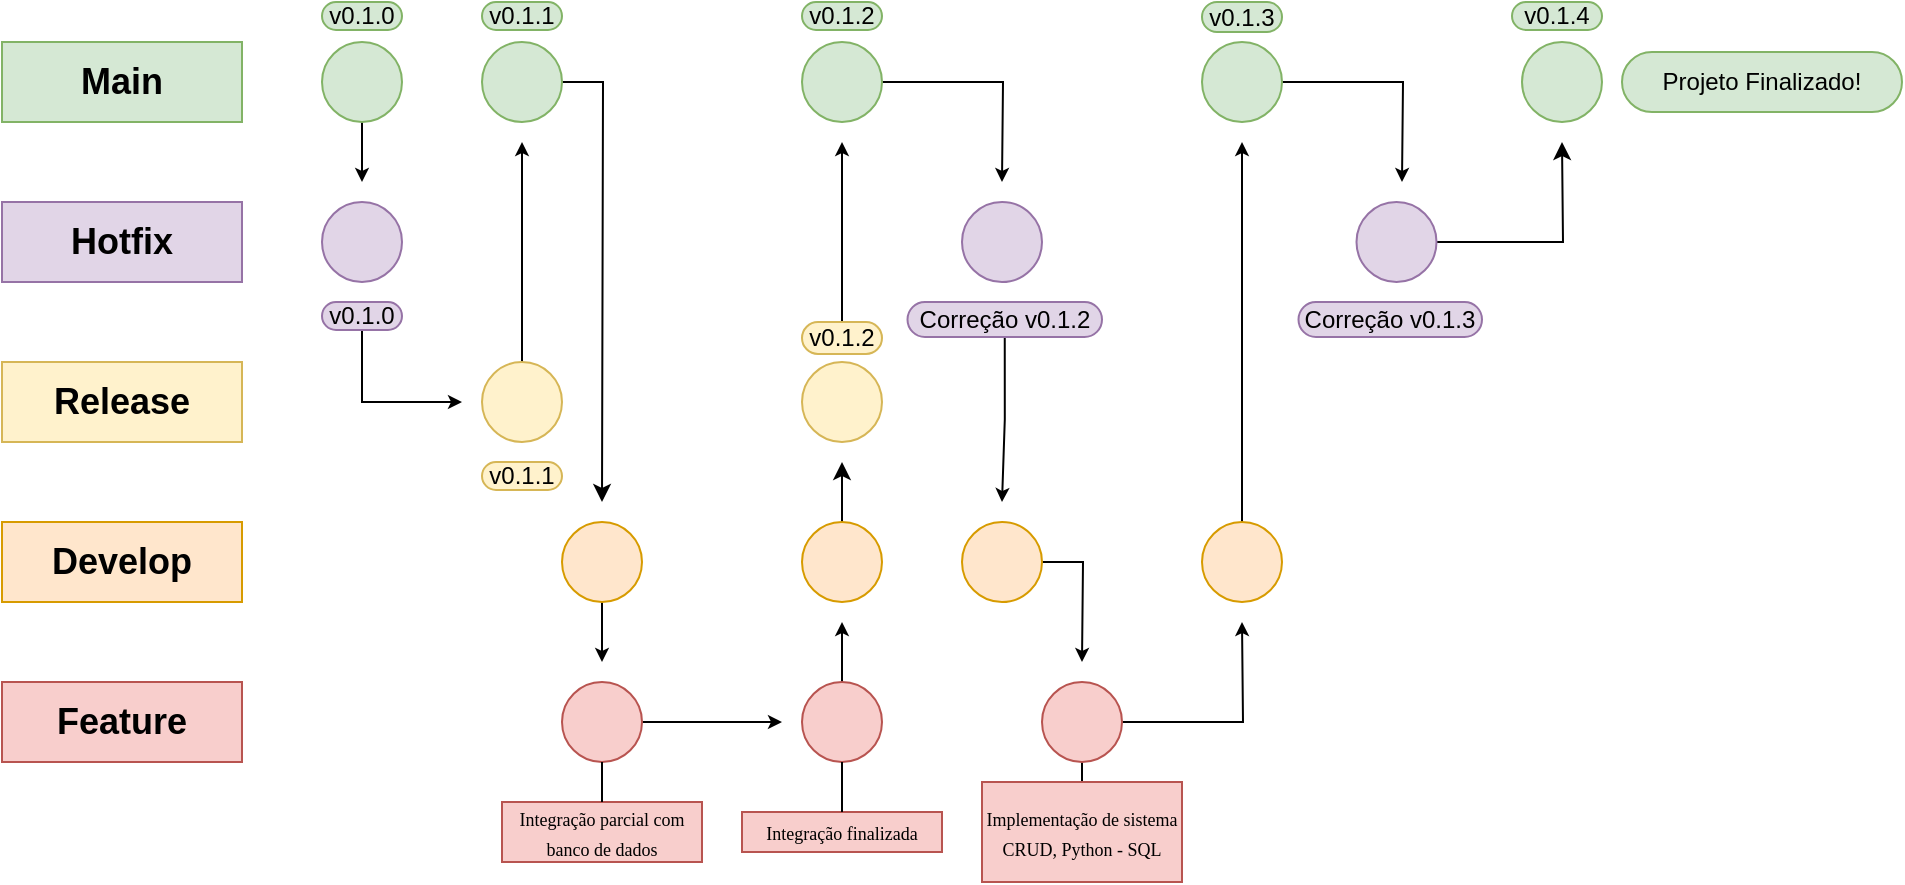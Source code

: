 <mxfile version="24.2.5" type="github">
  <diagram name="Page-1" id="eTO8P6FlslU0roLEiYgw">
    <mxGraphModel dx="1717" dy="638" grid="1" gridSize="10" guides="1" tooltips="1" connect="1" arrows="1" fold="1" page="1" pageScale="1" pageWidth="827" pageHeight="1169" math="0" shadow="0">
      <root>
        <mxCell id="0" />
        <mxCell id="1" parent="0" />
        <mxCell id="Wr-m3Pz0hPMM2rbLYmXY-1" value="&lt;h2&gt;Main&lt;/h2&gt;" style="rounded=0;whiteSpace=wrap;html=1;fillColor=#d5e8d4;strokeColor=#82b366;container=0;" parent="1" vertex="1">
          <mxGeometry x="40" y="40" width="120" height="40" as="geometry">
            <mxRectangle x="40" y="40" width="50" height="40" as="alternateBounds" />
          </mxGeometry>
        </mxCell>
        <mxCell id="Wr-m3Pz0hPMM2rbLYmXY-2" value="&lt;h2&gt;Hotfix&lt;/h2&gt;" style="rounded=0;whiteSpace=wrap;html=1;fillColor=#e1d5e7;strokeColor=#9673a6;" parent="1" vertex="1">
          <mxGeometry x="40" y="120" width="120" height="40" as="geometry" />
        </mxCell>
        <mxCell id="Wr-m3Pz0hPMM2rbLYmXY-3" value="&lt;h2&gt;Release&lt;/h2&gt;" style="rounded=0;whiteSpace=wrap;html=1;fillColor=#fff2cc;strokeColor=#d6b656;" parent="1" vertex="1">
          <mxGeometry x="40" y="200" width="120" height="40" as="geometry" />
        </mxCell>
        <mxCell id="Wr-m3Pz0hPMM2rbLYmXY-4" value="&lt;h2&gt;Develop&lt;/h2&gt;" style="rounded=0;whiteSpace=wrap;html=1;fillColor=#ffe6cc;strokeColor=#d79b00;" parent="1" vertex="1">
          <mxGeometry x="40" y="280" width="120" height="40" as="geometry" />
        </mxCell>
        <mxCell id="Wr-m3Pz0hPMM2rbLYmXY-5" value="&lt;h2&gt;Feature&lt;/h2&gt;" style="rounded=0;whiteSpace=wrap;html=1;fillColor=#f8cecc;strokeColor=#b85450;" parent="1" vertex="1">
          <mxGeometry x="40" y="360" width="120" height="40" as="geometry" />
        </mxCell>
        <mxCell id="Wr-m3Pz0hPMM2rbLYmXY-35" style="edgeStyle=orthogonalEdgeStyle;rounded=0;orthogonalLoop=1;jettySize=auto;html=1;endSize=4;" parent="1" source="Wr-m3Pz0hPMM2rbLYmXY-7" edge="1">
          <mxGeometry relative="1" as="geometry">
            <mxPoint x="220" y="110" as="targetPoint" />
          </mxGeometry>
        </mxCell>
        <mxCell id="Wr-m3Pz0hPMM2rbLYmXY-7" value="" style="ellipse;whiteSpace=wrap;html=1;aspect=fixed;fillColor=#d5e8d4;strokeColor=#82b366;" parent="1" vertex="1">
          <mxGeometry x="200" y="40" width="40" height="40" as="geometry" />
        </mxCell>
        <mxCell id="Wr-m3Pz0hPMM2rbLYmXY-8" value="v0.1.0" style="whiteSpace=wrap;html=1;rounded=1;arcSize=50;align=center;verticalAlign=middle;strokeWidth=1;autosize=1;spacing=4;treeFolding=1;treeMoving=1;newEdgeStyle={&quot;edgeStyle&quot;:&quot;entityRelationEdgeStyle&quot;,&quot;startArrow&quot;:&quot;none&quot;,&quot;endArrow&quot;:&quot;none&quot;,&quot;segment&quot;:10,&quot;curved&quot;:1,&quot;sourcePerimeterSpacing&quot;:0,&quot;targetPerimeterSpacing&quot;:0};fillColor=#d5e8d4;strokeColor=#82b366;" parent="1" vertex="1">
          <mxGeometry x="200" y="20" width="40" height="14" as="geometry" />
        </mxCell>
        <mxCell id="Wr-m3Pz0hPMM2rbLYmXY-36" style="edgeStyle=orthogonalEdgeStyle;rounded=0;orthogonalLoop=1;jettySize=auto;html=1;endSize=4;exitX=0.5;exitY=1;exitDx=0;exitDy=0;" parent="1" source="Wr-m3Pz0hPMM2rbLYmXY-33" edge="1">
          <mxGeometry relative="1" as="geometry">
            <mxPoint x="270" y="220" as="targetPoint" />
            <Array as="points">
              <mxPoint x="220" y="220" />
            </Array>
          </mxGeometry>
        </mxCell>
        <mxCell id="Wr-m3Pz0hPMM2rbLYmXY-32" value="" style="ellipse;whiteSpace=wrap;html=1;aspect=fixed;fillColor=#e1d5e7;strokeColor=#9673a6;" parent="1" vertex="1">
          <mxGeometry x="200" y="120" width="40" height="40" as="geometry" />
        </mxCell>
        <mxCell id="Wr-m3Pz0hPMM2rbLYmXY-33" value="v0.1.0" style="whiteSpace=wrap;html=1;rounded=1;arcSize=50;align=center;verticalAlign=middle;strokeWidth=1;autosize=1;spacing=4;treeFolding=1;treeMoving=1;newEdgeStyle={&quot;edgeStyle&quot;:&quot;entityRelationEdgeStyle&quot;,&quot;startArrow&quot;:&quot;none&quot;,&quot;endArrow&quot;:&quot;none&quot;,&quot;segment&quot;:10,&quot;curved&quot;:1,&quot;sourcePerimeterSpacing&quot;:0,&quot;targetPerimeterSpacing&quot;:0};fillColor=#e1d5e7;strokeColor=#9673a6;" parent="1" vertex="1">
          <mxGeometry x="200" y="170" width="40" height="14" as="geometry" />
        </mxCell>
        <mxCell id="IEFKc2JREJZMKM55qRR0-16" style="edgeStyle=orthogonalEdgeStyle;rounded=0;orthogonalLoop=1;jettySize=auto;html=1;endSize=4;" parent="1" source="IEFKc2JREJZMKM55qRR0-3" edge="1">
          <mxGeometry relative="1" as="geometry">
            <mxPoint x="300" y="90" as="targetPoint" />
          </mxGeometry>
        </mxCell>
        <mxCell id="IEFKc2JREJZMKM55qRR0-3" value="" style="ellipse;whiteSpace=wrap;html=1;aspect=fixed;fillColor=#fff2cc;strokeColor=#d6b656;" parent="1" vertex="1">
          <mxGeometry x="280" y="200" width="40" height="40" as="geometry" />
        </mxCell>
        <mxCell id="IEFKc2JREJZMKM55qRR0-9" value="v0.1.1" style="whiteSpace=wrap;html=1;rounded=1;arcSize=50;align=center;verticalAlign=middle;strokeWidth=1;autosize=1;spacing=4;treeFolding=1;treeMoving=1;newEdgeStyle={&quot;edgeStyle&quot;:&quot;entityRelationEdgeStyle&quot;,&quot;startArrow&quot;:&quot;none&quot;,&quot;endArrow&quot;:&quot;none&quot;,&quot;segment&quot;:10,&quot;curved&quot;:1,&quot;sourcePerimeterSpacing&quot;:0,&quot;targetPerimeterSpacing&quot;:0};fillColor=#fff2cc;strokeColor=#d6b656;" parent="1" vertex="1">
          <mxGeometry x="280" y="250" width="40" height="14" as="geometry" />
        </mxCell>
        <mxCell id="IEFKc2JREJZMKM55qRR0-18" style="edgeStyle=orthogonalEdgeStyle;rounded=0;orthogonalLoop=1;jettySize=auto;html=1;" parent="1" source="IEFKc2JREJZMKM55qRR0-13" edge="1">
          <mxGeometry relative="1" as="geometry">
            <mxPoint x="340.0" y="270" as="targetPoint" />
          </mxGeometry>
        </mxCell>
        <mxCell id="IEFKc2JREJZMKM55qRR0-13" value="" style="ellipse;whiteSpace=wrap;html=1;aspect=fixed;fillColor=#d5e8d4;strokeColor=#82b366;" parent="1" vertex="1">
          <mxGeometry x="280" y="40" width="40" height="40" as="geometry" />
        </mxCell>
        <mxCell id="IEFKc2JREJZMKM55qRR0-17" value="v0.1.1" style="whiteSpace=wrap;html=1;rounded=1;arcSize=50;align=center;verticalAlign=middle;strokeWidth=1;autosize=1;spacing=4;treeFolding=1;treeMoving=1;newEdgeStyle={&quot;edgeStyle&quot;:&quot;entityRelationEdgeStyle&quot;,&quot;startArrow&quot;:&quot;none&quot;,&quot;endArrow&quot;:&quot;none&quot;,&quot;segment&quot;:10,&quot;curved&quot;:1,&quot;sourcePerimeterSpacing&quot;:0,&quot;targetPerimeterSpacing&quot;:0};fillColor=#d5e8d4;strokeColor=#82b366;" parent="1" vertex="1">
          <mxGeometry x="280" y="20" width="40" height="14" as="geometry" />
        </mxCell>
        <mxCell id="IEFKc2JREJZMKM55qRR0-21" style="edgeStyle=orthogonalEdgeStyle;rounded=0;orthogonalLoop=1;jettySize=auto;html=1;endSize=4;" parent="1" source="IEFKc2JREJZMKM55qRR0-19" edge="1">
          <mxGeometry relative="1" as="geometry">
            <mxPoint x="340" y="350" as="targetPoint" />
          </mxGeometry>
        </mxCell>
        <mxCell id="IEFKc2JREJZMKM55qRR0-19" value="" style="ellipse;whiteSpace=wrap;html=1;aspect=fixed;fillColor=#ffe6cc;strokeColor=#d79b00;" parent="1" vertex="1">
          <mxGeometry x="320" y="280" width="40" height="40" as="geometry" />
        </mxCell>
        <mxCell id="nXw3VQ4rCbOKanyle4Wy-15" style="edgeStyle=orthogonalEdgeStyle;rounded=0;orthogonalLoop=1;jettySize=auto;html=1;endSize=4;" edge="1" parent="1" source="IEFKc2JREJZMKM55qRR0-22">
          <mxGeometry relative="1" as="geometry">
            <mxPoint x="430" y="380" as="targetPoint" />
          </mxGeometry>
        </mxCell>
        <mxCell id="IEFKc2JREJZMKM55qRR0-22" value="" style="ellipse;whiteSpace=wrap;html=1;aspect=fixed;fillColor=#f8cecc;strokeColor=#b85450;" parent="1" vertex="1">
          <mxGeometry x="320" y="360" width="40" height="40" as="geometry" />
        </mxCell>
        <mxCell id="IEFKc2JREJZMKM55qRR0-24" value="&lt;font style=&quot;font-size: 9px;&quot; face=&quot;Verdana&quot;&gt;Integração parcial com banco de dados&lt;/font&gt;" style="rounded=0;whiteSpace=wrap;html=1;fillColor=#f8cecc;strokeColor=#b85450;" parent="1" vertex="1">
          <mxGeometry x="290" y="420" width="100" height="30" as="geometry" />
        </mxCell>
        <mxCell id="nXw3VQ4rCbOKanyle4Wy-5" style="edgeStyle=orthogonalEdgeStyle;rounded=0;orthogonalLoop=1;jettySize=auto;html=1;endSize=4;" edge="1" parent="1" source="nXw3VQ4rCbOKanyle4Wy-1">
          <mxGeometry relative="1" as="geometry">
            <mxPoint x="460" y="330" as="targetPoint" />
          </mxGeometry>
        </mxCell>
        <mxCell id="nXw3VQ4rCbOKanyle4Wy-1" value="" style="ellipse;whiteSpace=wrap;html=1;aspect=fixed;fillColor=#f8cecc;strokeColor=#b85450;" vertex="1" parent="1">
          <mxGeometry x="440" y="360" width="40" height="40" as="geometry" />
        </mxCell>
        <mxCell id="nXw3VQ4rCbOKanyle4Wy-2" value="&lt;font style=&quot;font-size: 9px;&quot; face=&quot;Verdana&quot;&gt;Integração finalizada&lt;/font&gt;" style="rounded=0;whiteSpace=wrap;html=1;fillColor=#f8cecc;strokeColor=#b85450;" vertex="1" parent="1">
          <mxGeometry x="410" y="425" width="100" height="20" as="geometry" />
        </mxCell>
        <mxCell id="nXw3VQ4rCbOKanyle4Wy-6" style="edgeStyle=orthogonalEdgeStyle;rounded=0;orthogonalLoop=1;jettySize=auto;html=1;" edge="1" parent="1" source="nXw3VQ4rCbOKanyle4Wy-4">
          <mxGeometry relative="1" as="geometry">
            <mxPoint x="460" y="250" as="targetPoint" />
          </mxGeometry>
        </mxCell>
        <mxCell id="nXw3VQ4rCbOKanyle4Wy-4" value="" style="ellipse;whiteSpace=wrap;html=1;aspect=fixed;fillColor=#ffe6cc;strokeColor=#d79b00;" vertex="1" parent="1">
          <mxGeometry x="440" y="280" width="40" height="40" as="geometry" />
        </mxCell>
        <mxCell id="nXw3VQ4rCbOKanyle4Wy-7" value="" style="ellipse;whiteSpace=wrap;html=1;aspect=fixed;fillColor=#fff2cc;strokeColor=#d6b656;" vertex="1" parent="1">
          <mxGeometry x="440" y="200" width="40" height="40" as="geometry" />
        </mxCell>
        <mxCell id="nXw3VQ4rCbOKanyle4Wy-10" style="edgeStyle=orthogonalEdgeStyle;rounded=0;orthogonalLoop=1;jettySize=auto;html=1;startArrow=none;endArrow=classic;segment=10;sourcePerimeterSpacing=0;targetPerimeterSpacing=0;exitX=0.5;exitY=0;exitDx=0;exitDy=0;endFill=1;endSize=4;" edge="1" parent="1" source="nXw3VQ4rCbOKanyle4Wy-8">
          <mxGeometry relative="1" as="geometry">
            <mxPoint x="460" y="90" as="targetPoint" />
            <Array as="points">
              <mxPoint x="460" y="100" />
            </Array>
          </mxGeometry>
        </mxCell>
        <mxCell id="nXw3VQ4rCbOKanyle4Wy-8" value="v0.1.2" style="whiteSpace=wrap;html=1;rounded=1;arcSize=50;align=center;verticalAlign=middle;strokeWidth=1;autosize=1;spacing=4;treeFolding=1;treeMoving=1;newEdgeStyle={&quot;edgeStyle&quot;:&quot;entityRelationEdgeStyle&quot;,&quot;startArrow&quot;:&quot;none&quot;,&quot;endArrow&quot;:&quot;none&quot;,&quot;segment&quot;:10,&quot;curved&quot;:1,&quot;sourcePerimeterSpacing&quot;:0,&quot;targetPerimeterSpacing&quot;:0};fillColor=#fff2cc;strokeColor=#d6b656;" vertex="1" parent="1">
          <mxGeometry x="440" y="180" width="40" height="16" as="geometry" />
        </mxCell>
        <mxCell id="nXw3VQ4rCbOKanyle4Wy-16" style="edgeStyle=orthogonalEdgeStyle;rounded=0;orthogonalLoop=1;jettySize=auto;html=1;endSize=4;" edge="1" parent="1" source="nXw3VQ4rCbOKanyle4Wy-11">
          <mxGeometry relative="1" as="geometry">
            <mxPoint x="540" y="110" as="targetPoint" />
          </mxGeometry>
        </mxCell>
        <mxCell id="nXw3VQ4rCbOKanyle4Wy-11" value="" style="ellipse;whiteSpace=wrap;html=1;aspect=fixed;fillColor=#d5e8d4;strokeColor=#82b366;" vertex="1" parent="1">
          <mxGeometry x="440" y="40" width="40" height="40" as="geometry" />
        </mxCell>
        <mxCell id="nXw3VQ4rCbOKanyle4Wy-13" value="v0.1.2" style="whiteSpace=wrap;html=1;rounded=1;arcSize=50;align=center;verticalAlign=middle;strokeWidth=1;autosize=1;spacing=4;treeFolding=1;treeMoving=1;newEdgeStyle={&quot;edgeStyle&quot;:&quot;entityRelationEdgeStyle&quot;,&quot;startArrow&quot;:&quot;none&quot;,&quot;endArrow&quot;:&quot;none&quot;,&quot;segment&quot;:10,&quot;curved&quot;:1,&quot;sourcePerimeterSpacing&quot;:0,&quot;targetPerimeterSpacing&quot;:0};fillColor=#d5e8d4;strokeColor=#82b366;" vertex="1" parent="1">
          <mxGeometry x="440" y="20" width="40" height="14" as="geometry" />
        </mxCell>
        <mxCell id="nXw3VQ4rCbOKanyle4Wy-17" value="" style="ellipse;whiteSpace=wrap;html=1;aspect=fixed;fillColor=#e1d5e7;strokeColor=#9673a6;" vertex="1" parent="1">
          <mxGeometry x="520" y="120" width="40" height="40" as="geometry" />
        </mxCell>
        <mxCell id="nXw3VQ4rCbOKanyle4Wy-20" style="edgeStyle=orthogonalEdgeStyle;rounded=0;orthogonalLoop=1;jettySize=auto;html=1;startArrow=none;endArrow=classic;segment=10;sourcePerimeterSpacing=0;targetPerimeterSpacing=0;exitX=0.5;exitY=1;exitDx=0;exitDy=0;endSize=4;endFill=1;" edge="1" parent="1" source="nXw3VQ4rCbOKanyle4Wy-18">
          <mxGeometry relative="1" as="geometry">
            <mxPoint x="540" y="270" as="targetPoint" />
          </mxGeometry>
        </mxCell>
        <mxCell id="nXw3VQ4rCbOKanyle4Wy-18" value="Correção v0.1.2" style="whiteSpace=wrap;html=1;rounded=1;arcSize=50;align=center;verticalAlign=middle;strokeWidth=1;autosize=1;spacing=4;treeFolding=1;treeMoving=1;newEdgeStyle={&quot;edgeStyle&quot;:&quot;entityRelationEdgeStyle&quot;,&quot;startArrow&quot;:&quot;none&quot;,&quot;endArrow&quot;:&quot;none&quot;,&quot;segment&quot;:10,&quot;curved&quot;:1,&quot;sourcePerimeterSpacing&quot;:0,&quot;targetPerimeterSpacing&quot;:0};fillColor=#e1d5e7;strokeColor=#9673a6;" vertex="1" parent="1">
          <mxGeometry x="492.75" y="170" width="97.25" height="17.5" as="geometry" />
        </mxCell>
        <mxCell id="nXw3VQ4rCbOKanyle4Wy-23" style="edgeStyle=orthogonalEdgeStyle;rounded=0;orthogonalLoop=1;jettySize=auto;html=1;endSize=4;" edge="1" parent="1" source="nXw3VQ4rCbOKanyle4Wy-21">
          <mxGeometry relative="1" as="geometry">
            <mxPoint x="580" y="350" as="targetPoint" />
          </mxGeometry>
        </mxCell>
        <mxCell id="nXw3VQ4rCbOKanyle4Wy-21" value="" style="ellipse;whiteSpace=wrap;html=1;aspect=fixed;fillColor=#ffe6cc;strokeColor=#d79b00;" vertex="1" parent="1">
          <mxGeometry x="520" y="280" width="40" height="40" as="geometry" />
        </mxCell>
        <mxCell id="nXw3VQ4rCbOKanyle4Wy-29" style="edgeStyle=orthogonalEdgeStyle;rounded=0;orthogonalLoop=1;jettySize=auto;html=1;exitX=0.5;exitY=1;exitDx=0;exitDy=0;entryX=0.5;entryY=0;entryDx=0;entryDy=0;endArrow=none;endFill=0;" edge="1" parent="1" source="nXw3VQ4rCbOKanyle4Wy-22" target="nXw3VQ4rCbOKanyle4Wy-24">
          <mxGeometry relative="1" as="geometry" />
        </mxCell>
        <mxCell id="nXw3VQ4rCbOKanyle4Wy-30" style="edgeStyle=orthogonalEdgeStyle;rounded=0;orthogonalLoop=1;jettySize=auto;html=1;endSize=4;" edge="1" parent="1" source="nXw3VQ4rCbOKanyle4Wy-22">
          <mxGeometry relative="1" as="geometry">
            <mxPoint x="660" y="330" as="targetPoint" />
          </mxGeometry>
        </mxCell>
        <mxCell id="nXw3VQ4rCbOKanyle4Wy-22" value="" style="ellipse;whiteSpace=wrap;html=1;aspect=fixed;fillColor=#f8cecc;strokeColor=#b85450;" vertex="1" parent="1">
          <mxGeometry x="560" y="360" width="40" height="40" as="geometry" />
        </mxCell>
        <mxCell id="nXw3VQ4rCbOKanyle4Wy-24" value="&lt;font style=&quot;font-size: 9px;&quot; face=&quot;Verdana&quot;&gt;Implementação de sistema CRUD, Python - SQL&lt;/font&gt;" style="rounded=0;whiteSpace=wrap;html=1;fillColor=#f8cecc;strokeColor=#b85450;" vertex="1" parent="1">
          <mxGeometry x="530" y="410" width="100" height="50" as="geometry" />
        </mxCell>
        <mxCell id="nXw3VQ4rCbOKanyle4Wy-25" style="edgeStyle=orthogonalEdgeStyle;rounded=0;orthogonalLoop=1;jettySize=auto;html=1;exitX=0.5;exitY=1;exitDx=0;exitDy=0;endArrow=none;endFill=0;" edge="1" parent="1" source="IEFKc2JREJZMKM55qRR0-22" target="IEFKc2JREJZMKM55qRR0-24">
          <mxGeometry relative="1" as="geometry" />
        </mxCell>
        <mxCell id="nXw3VQ4rCbOKanyle4Wy-26" style="edgeStyle=orthogonalEdgeStyle;rounded=0;orthogonalLoop=1;jettySize=auto;html=1;endArrow=none;endFill=0;entryX=0.5;entryY=0;entryDx=0;entryDy=0;" edge="1" parent="1" source="nXw3VQ4rCbOKanyle4Wy-1" target="nXw3VQ4rCbOKanyle4Wy-2">
          <mxGeometry relative="1" as="geometry">
            <mxPoint x="460" y="420" as="targetPoint" />
          </mxGeometry>
        </mxCell>
        <mxCell id="nXw3VQ4rCbOKanyle4Wy-32" style="edgeStyle=orthogonalEdgeStyle;rounded=0;orthogonalLoop=1;jettySize=auto;html=1;endSize=4;" edge="1" parent="1" source="nXw3VQ4rCbOKanyle4Wy-31">
          <mxGeometry relative="1" as="geometry">
            <mxPoint x="660" y="90" as="targetPoint" />
          </mxGeometry>
        </mxCell>
        <mxCell id="nXw3VQ4rCbOKanyle4Wy-31" value="" style="ellipse;whiteSpace=wrap;html=1;aspect=fixed;fillColor=#ffe6cc;strokeColor=#d79b00;" vertex="1" parent="1">
          <mxGeometry x="640" y="280" width="40" height="40" as="geometry" />
        </mxCell>
        <mxCell id="nXw3VQ4rCbOKanyle4Wy-35" style="edgeStyle=orthogonalEdgeStyle;rounded=0;orthogonalLoop=1;jettySize=auto;html=1;endSize=4;" edge="1" parent="1" source="nXw3VQ4rCbOKanyle4Wy-33">
          <mxGeometry relative="1" as="geometry">
            <mxPoint x="740" y="110" as="targetPoint" />
          </mxGeometry>
        </mxCell>
        <mxCell id="nXw3VQ4rCbOKanyle4Wy-33" value="" style="ellipse;whiteSpace=wrap;html=1;aspect=fixed;fillColor=#d5e8d4;strokeColor=#82b366;" vertex="1" parent="1">
          <mxGeometry x="640" y="40" width="40" height="40" as="geometry" />
        </mxCell>
        <mxCell id="nXw3VQ4rCbOKanyle4Wy-34" value="v0.1.3" style="whiteSpace=wrap;html=1;rounded=1;arcSize=50;align=center;verticalAlign=middle;strokeWidth=1;autosize=1;spacing=4;treeFolding=1;treeMoving=1;newEdgeStyle={&quot;edgeStyle&quot;:&quot;entityRelationEdgeStyle&quot;,&quot;startArrow&quot;:&quot;none&quot;,&quot;endArrow&quot;:&quot;none&quot;,&quot;segment&quot;:10,&quot;curved&quot;:1,&quot;sourcePerimeterSpacing&quot;:0,&quot;targetPerimeterSpacing&quot;:0};fillColor=#d5e8d4;strokeColor=#82b366;" vertex="1" parent="1">
          <mxGeometry x="640" y="20" width="40" height="15" as="geometry" />
        </mxCell>
        <mxCell id="nXw3VQ4rCbOKanyle4Wy-38" style="edgeStyle=orthogonalEdgeStyle;rounded=0;orthogonalLoop=1;jettySize=auto;html=1;" edge="1" parent="1" source="nXw3VQ4rCbOKanyle4Wy-36">
          <mxGeometry relative="1" as="geometry">
            <mxPoint x="820" y="90" as="targetPoint" />
          </mxGeometry>
        </mxCell>
        <mxCell id="nXw3VQ4rCbOKanyle4Wy-36" value="" style="ellipse;whiteSpace=wrap;html=1;aspect=fixed;fillColor=#e1d5e7;strokeColor=#9673a6;" vertex="1" parent="1">
          <mxGeometry x="717.25" y="120" width="40" height="40" as="geometry" />
        </mxCell>
        <mxCell id="nXw3VQ4rCbOKanyle4Wy-37" value="Correção v0.1.3" style="whiteSpace=wrap;html=1;rounded=1;arcSize=50;align=center;verticalAlign=middle;strokeWidth=1;autosize=1;spacing=4;treeFolding=1;treeMoving=1;newEdgeStyle={&quot;edgeStyle&quot;:&quot;entityRelationEdgeStyle&quot;,&quot;startArrow&quot;:&quot;none&quot;,&quot;endArrow&quot;:&quot;none&quot;,&quot;segment&quot;:10,&quot;curved&quot;:1,&quot;sourcePerimeterSpacing&quot;:0,&quot;targetPerimeterSpacing&quot;:0};fillColor=#e1d5e7;strokeColor=#9673a6;" vertex="1" parent="1">
          <mxGeometry x="688.25" y="170" width="91.75" height="17.5" as="geometry" />
        </mxCell>
        <mxCell id="nXw3VQ4rCbOKanyle4Wy-39" value="" style="ellipse;whiteSpace=wrap;html=1;aspect=fixed;fillColor=#d5e8d4;strokeColor=#82b366;" vertex="1" parent="1">
          <mxGeometry x="800" y="40" width="40" height="40" as="geometry" />
        </mxCell>
        <mxCell id="nXw3VQ4rCbOKanyle4Wy-40" value="v0.1.4" style="whiteSpace=wrap;html=1;rounded=1;arcSize=50;align=center;verticalAlign=middle;strokeWidth=1;autosize=1;spacing=4;treeFolding=1;treeMoving=1;newEdgeStyle={&quot;edgeStyle&quot;:&quot;entityRelationEdgeStyle&quot;,&quot;startArrow&quot;:&quot;none&quot;,&quot;endArrow&quot;:&quot;none&quot;,&quot;segment&quot;:10,&quot;curved&quot;:1,&quot;sourcePerimeterSpacing&quot;:0,&quot;targetPerimeterSpacing&quot;:0};fillColor=#d5e8d4;strokeColor=#82b366;" vertex="1" parent="1">
          <mxGeometry x="795" y="20" width="45" height="14" as="geometry" />
        </mxCell>
        <mxCell id="nXw3VQ4rCbOKanyle4Wy-41" value="Projeto Finalizado!" style="whiteSpace=wrap;html=1;rounded=1;arcSize=50;align=center;verticalAlign=middle;strokeWidth=1;autosize=1;spacing=4;treeFolding=1;treeMoving=1;newEdgeStyle={&quot;edgeStyle&quot;:&quot;entityRelationEdgeStyle&quot;,&quot;startArrow&quot;:&quot;none&quot;,&quot;endArrow&quot;:&quot;none&quot;,&quot;segment&quot;:10,&quot;curved&quot;:1,&quot;sourcePerimeterSpacing&quot;:0,&quot;targetPerimeterSpacing&quot;:0};fillColor=#d5e8d4;strokeColor=#82b366;" vertex="1" parent="1">
          <mxGeometry x="850" y="45" width="140" height="30" as="geometry" />
        </mxCell>
      </root>
    </mxGraphModel>
  </diagram>
</mxfile>
